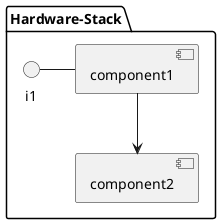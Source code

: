 @startuml

package "Hardware-Stack" {
component component1
component component2
interface i1

}
i1 - component1
component1 --> component2
@enduml
